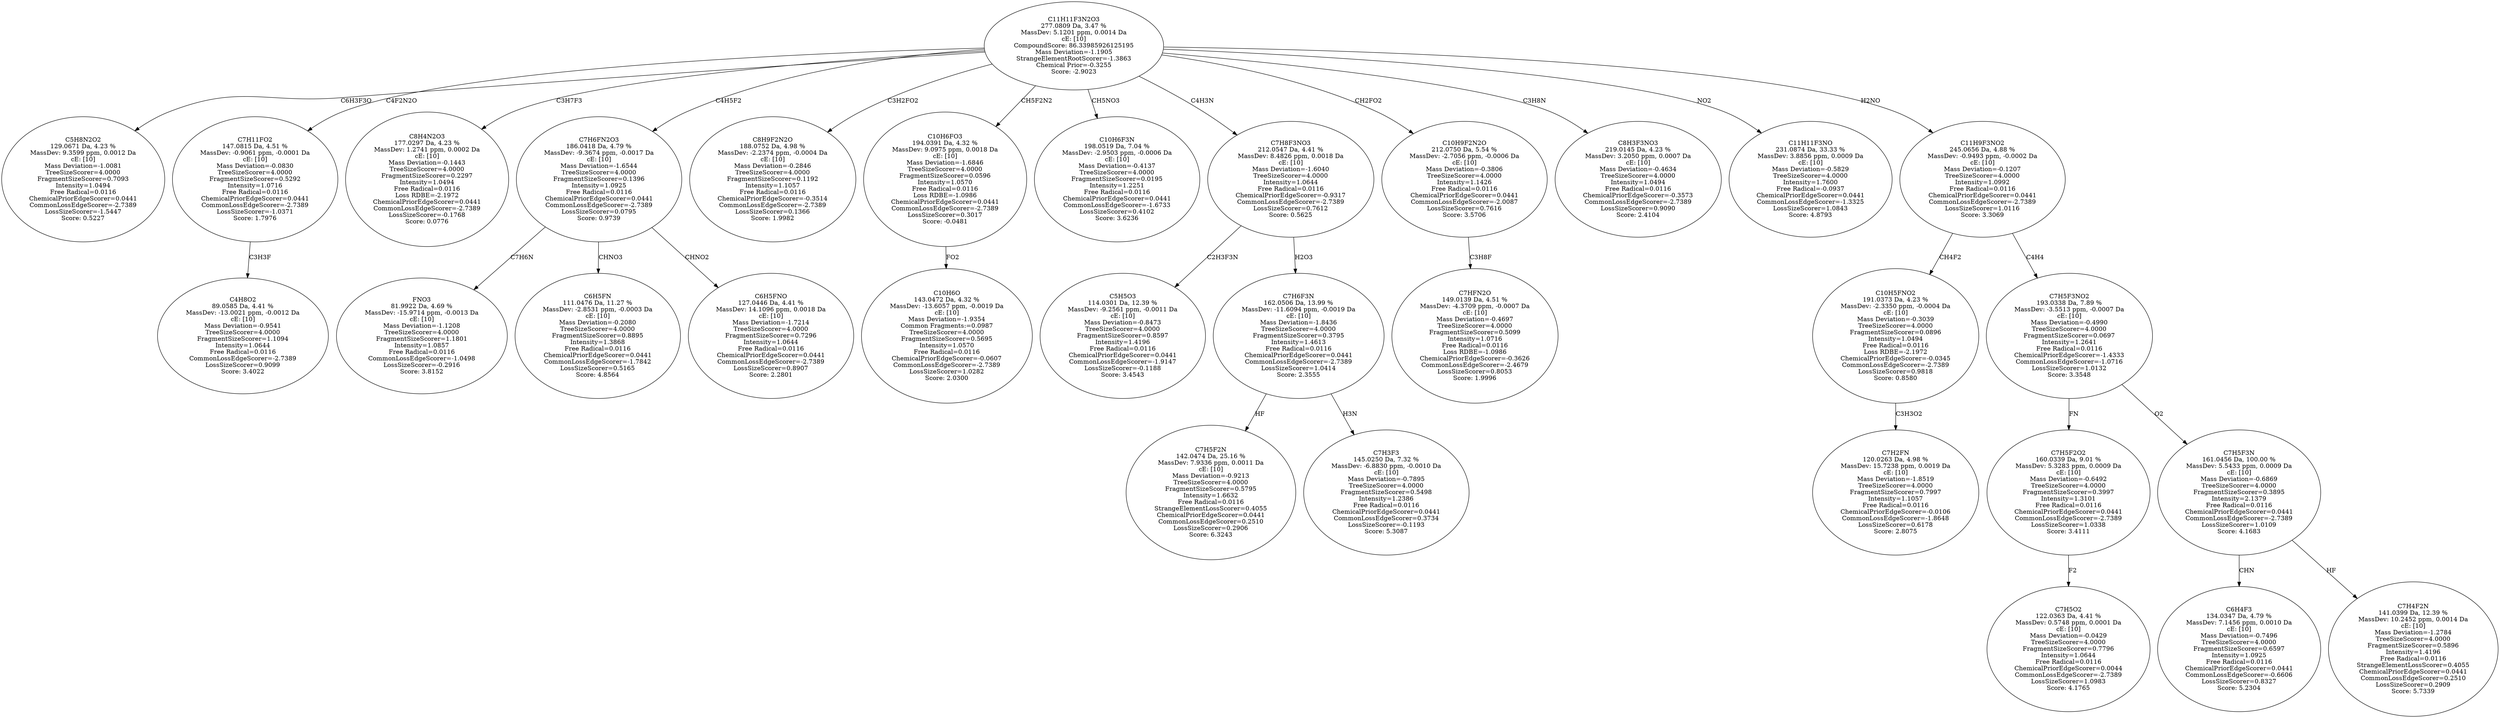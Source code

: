 strict digraph {
v1 [label="C5H8N2O2\n129.0671 Da, 4.23 %\nMassDev: 9.3599 ppm, 0.0012 Da\ncE: [10]\nMass Deviation=-1.0081\nTreeSizeScorer=4.0000\nFragmentSizeScorer=0.7093\nIntensity=1.0494\nFree Radical=0.0116\nChemicalPriorEdgeScorer=0.0441\nCommonLossEdgeScorer=-2.7389\nLossSizeScorer=-1.5447\nScore: 0.5227"];
v2 [label="C4H8O2\n89.0585 Da, 4.41 %\nMassDev: -13.0021 ppm, -0.0012 Da\ncE: [10]\nMass Deviation=-0.9541\nTreeSizeScorer=4.0000\nFragmentSizeScorer=1.1094\nIntensity=1.0644\nFree Radical=0.0116\nCommonLossEdgeScorer=-2.7389\nLossSizeScorer=0.9099\nScore: 3.4022"];
v3 [label="C7H11FO2\n147.0815 Da, 4.51 %\nMassDev: -0.9061 ppm, -0.0001 Da\ncE: [10]\nMass Deviation=-0.0830\nTreeSizeScorer=4.0000\nFragmentSizeScorer=0.5292\nIntensity=1.0716\nFree Radical=0.0116\nChemicalPriorEdgeScorer=0.0441\nCommonLossEdgeScorer=-2.7389\nLossSizeScorer=-1.0371\nScore: 1.7976"];
v4 [label="C8H4N2O3\n177.0297 Da, 4.23 %\nMassDev: 1.2741 ppm, 0.0002 Da\ncE: [10]\nMass Deviation=-0.1443\nTreeSizeScorer=4.0000\nFragmentSizeScorer=0.2297\nIntensity=1.0494\nFree Radical=0.0116\nLoss RDBE=-2.1972\nChemicalPriorEdgeScorer=0.0441\nCommonLossEdgeScorer=-2.7389\nLossSizeScorer=-0.1768\nScore: 0.0776"];
v5 [label="FNO3\n81.9922 Da, 4.69 %\nMassDev: -15.9714 ppm, -0.0013 Da\ncE: [10]\nMass Deviation=-1.1208\nTreeSizeScorer=4.0000\nFragmentSizeScorer=1.1801\nIntensity=1.0857\nFree Radical=0.0116\nCommonLossEdgeScorer=-1.0498\nLossSizeScorer=-0.2916\nScore: 3.8152"];
v6 [label="C6H5FN\n111.0476 Da, 11.27 %\nMassDev: -2.8531 ppm, -0.0003 Da\ncE: [10]\nMass Deviation=-0.2080\nTreeSizeScorer=4.0000\nFragmentSizeScorer=0.8895\nIntensity=1.3868\nFree Radical=0.0116\nChemicalPriorEdgeScorer=0.0441\nCommonLossEdgeScorer=-1.7842\nLossSizeScorer=0.5165\nScore: 4.8564"];
v7 [label="C6H5FNO\n127.0446 Da, 4.41 %\nMassDev: 14.1096 ppm, 0.0018 Da\ncE: [10]\nMass Deviation=-1.7214\nTreeSizeScorer=4.0000\nFragmentSizeScorer=0.7296\nIntensity=1.0644\nFree Radical=0.0116\nChemicalPriorEdgeScorer=0.0441\nCommonLossEdgeScorer=-2.7389\nLossSizeScorer=0.8907\nScore: 2.2801"];
v8 [label="C7H6FN2O3\n186.0418 Da, 4.79 %\nMassDev: -9.3674 ppm, -0.0017 Da\ncE: [10]\nMass Deviation=-1.6544\nTreeSizeScorer=4.0000\nFragmentSizeScorer=0.1396\nIntensity=1.0925\nFree Radical=0.0116\nChemicalPriorEdgeScorer=0.0441\nCommonLossEdgeScorer=-2.7389\nLossSizeScorer=0.0795\nScore: 0.9739"];
v9 [label="C8H9F2N2O\n188.0752 Da, 4.98 %\nMassDev: -2.2374 ppm, -0.0004 Da\ncE: [10]\nMass Deviation=-0.2846\nTreeSizeScorer=4.0000\nFragmentSizeScorer=0.1192\nIntensity=1.1057\nFree Radical=0.0116\nChemicalPriorEdgeScorer=-0.3514\nCommonLossEdgeScorer=-2.7389\nLossSizeScorer=0.1366\nScore: 1.9982"];
v10 [label="C10H6O\n143.0472 Da, 4.32 %\nMassDev: -13.6057 ppm, -0.0019 Da\ncE: [10]\nMass Deviation=-1.9354\nCommon Fragments:=0.0987\nTreeSizeScorer=4.0000\nFragmentSizeScorer=0.5695\nIntensity=1.0570\nFree Radical=0.0116\nChemicalPriorEdgeScorer=-0.0607\nCommonLossEdgeScorer=-2.7389\nLossSizeScorer=1.0282\nScore: 2.0300"];
v11 [label="C10H6FO3\n194.0391 Da, 4.32 %\nMassDev: 9.0975 ppm, 0.0018 Da\ncE: [10]\nMass Deviation=-1.6846\nTreeSizeScorer=4.0000\nFragmentSizeScorer=0.0596\nIntensity=1.0570\nFree Radical=0.0116\nLoss RDBE=-1.0986\nChemicalPriorEdgeScorer=0.0441\nCommonLossEdgeScorer=-2.7389\nLossSizeScorer=0.3017\nScore: -0.0481"];
v12 [label="C10H6F3N\n198.0519 Da, 7.04 %\nMassDev: -2.9503 ppm, -0.0006 Da\ncE: [10]\nMass Deviation=-0.4137\nTreeSizeScorer=4.0000\nFragmentSizeScorer=0.0195\nIntensity=1.2251\nFree Radical=0.0116\nChemicalPriorEdgeScorer=0.0441\nCommonLossEdgeScorer=-1.6733\nLossSizeScorer=0.4102\nScore: 3.6236"];
v13 [label="C5H5O3\n114.0301 Da, 12.39 %\nMassDev: -9.2561 ppm, -0.0011 Da\ncE: [10]\nMass Deviation=-0.8473\nTreeSizeScorer=4.0000\nFragmentSizeScorer=0.8597\nIntensity=1.4196\nFree Radical=0.0116\nChemicalPriorEdgeScorer=0.0441\nCommonLossEdgeScorer=-1.9147\nLossSizeScorer=-0.1188\nScore: 3.4543"];
v14 [label="C7H5F2N\n142.0474 Da, 25.16 %\nMassDev: 7.9336 ppm, 0.0011 Da\ncE: [10]\nMass Deviation=-0.9213\nTreeSizeScorer=4.0000\nFragmentSizeScorer=0.5795\nIntensity=1.6632\nFree Radical=0.0116\nStrangeElementLossScorer=0.4055\nChemicalPriorEdgeScorer=0.0441\nCommonLossEdgeScorer=0.2510\nLossSizeScorer=0.2906\nScore: 6.3243"];
v15 [label="C7H3F3\n145.0250 Da, 7.32 %\nMassDev: -6.8830 ppm, -0.0010 Da\ncE: [10]\nMass Deviation=-0.7895\nTreeSizeScorer=4.0000\nFragmentSizeScorer=0.5498\nIntensity=1.2386\nFree Radical=0.0116\nChemicalPriorEdgeScorer=0.0441\nCommonLossEdgeScorer=0.3734\nLossSizeScorer=-0.1193\nScore: 5.3087"];
v16 [label="C7H6F3N\n162.0506 Da, 13.99 %\nMassDev: -11.6094 ppm, -0.0019 Da\ncE: [10]\nMass Deviation=-1.8436\nTreeSizeScorer=4.0000\nFragmentSizeScorer=0.3795\nIntensity=1.4613\nFree Radical=0.0116\nChemicalPriorEdgeScorer=0.0441\nCommonLossEdgeScorer=-2.7389\nLossSizeScorer=1.0414\nScore: 2.3555"];
v17 [label="C7H8F3NO3\n212.0547 Da, 4.41 %\nMassDev: 8.4826 ppm, 0.0018 Da\ncE: [10]\nMass Deviation=-1.6040\nTreeSizeScorer=4.0000\nIntensity=1.0644\nFree Radical=0.0116\nChemicalPriorEdgeScorer=-0.9317\nCommonLossEdgeScorer=-2.7389\nLossSizeScorer=0.7612\nScore: 0.5625"];
v18 [label="C7HFN2O\n149.0139 Da, 4.51 %\nMassDev: -4.3709 ppm, -0.0007 Da\ncE: [10]\nMass Deviation=-0.4697\nTreeSizeScorer=4.0000\nFragmentSizeScorer=0.5099\nIntensity=1.0716\nFree Radical=0.0116\nLoss RDBE=-1.0986\nChemicalPriorEdgeScorer=-0.3626\nCommonLossEdgeScorer=-2.4679\nLossSizeScorer=0.8053\nScore: 1.9996"];
v19 [label="C10H9F2N2O\n212.0750 Da, 5.54 %\nMassDev: -2.7056 ppm, -0.0006 Da\ncE: [10]\nMass Deviation=-0.3806\nTreeSizeScorer=4.0000\nIntensity=1.1426\nFree Radical=0.0116\nChemicalPriorEdgeScorer=0.0441\nCommonLossEdgeScorer=-2.0087\nLossSizeScorer=0.7616\nScore: 3.5706"];
v20 [label="C8H3F3NO3\n219.0145 Da, 4.23 %\nMassDev: 3.2050 ppm, 0.0007 Da\ncE: [10]\nMass Deviation=-0.4634\nTreeSizeScorer=4.0000\nIntensity=1.0494\nFree Radical=0.0116\nChemicalPriorEdgeScorer=-0.3573\nCommonLossEdgeScorer=-2.7389\nLossSizeScorer=0.9090\nScore: 2.4104"];
v21 [label="C11H11F3NO\n231.0874 Da, 33.33 %\nMassDev: 3.8856 ppm, 0.0009 Da\ncE: [10]\nMass Deviation=-0.5829\nTreeSizeScorer=4.0000\nIntensity=1.7600\nFree Radical=-0.0937\nChemicalPriorEdgeScorer=0.0441\nCommonLossEdgeScorer=-1.3325\nLossSizeScorer=1.0843\nScore: 4.8793"];
v22 [label="C7H2FN\n120.0263 Da, 4.98 %\nMassDev: 15.7238 ppm, 0.0019 Da\ncE: [10]\nMass Deviation=-1.8519\nTreeSizeScorer=4.0000\nFragmentSizeScorer=0.7997\nIntensity=1.1057\nFree Radical=0.0116\nChemicalPriorEdgeScorer=-0.0106\nCommonLossEdgeScorer=-1.8648\nLossSizeScorer=0.6178\nScore: 2.8075"];
v23 [label="C10H5FNO2\n191.0373 Da, 4.23 %\nMassDev: -2.3350 ppm, -0.0004 Da\ncE: [10]\nMass Deviation=-0.3039\nTreeSizeScorer=4.0000\nFragmentSizeScorer=0.0896\nIntensity=1.0494\nFree Radical=0.0116\nLoss RDBE=-2.1972\nChemicalPriorEdgeScorer=-0.0345\nCommonLossEdgeScorer=-2.7389\nLossSizeScorer=0.9818\nScore: 0.8580"];
v24 [label="C7H5O2\n122.0363 Da, 4.41 %\nMassDev: 0.5748 ppm, 0.0001 Da\ncE: [10]\nMass Deviation=-0.0429\nTreeSizeScorer=4.0000\nFragmentSizeScorer=0.7796\nIntensity=1.0644\nFree Radical=0.0116\nChemicalPriorEdgeScorer=0.0044\nCommonLossEdgeScorer=-2.7389\nLossSizeScorer=1.0983\nScore: 4.1765"];
v25 [label="C7H5F2O2\n160.0339 Da, 9.01 %\nMassDev: 5.3283 ppm, 0.0009 Da\ncE: [10]\nMass Deviation=-0.6492\nTreeSizeScorer=4.0000\nFragmentSizeScorer=0.3997\nIntensity=1.3101\nFree Radical=0.0116\nChemicalPriorEdgeScorer=0.0441\nCommonLossEdgeScorer=-2.7389\nLossSizeScorer=1.0338\nScore: 3.4111"];
v26 [label="C6H4F3\n134.0347 Da, 4.79 %\nMassDev: 7.1456 ppm, 0.0010 Da\ncE: [10]\nMass Deviation=-0.7496\nTreeSizeScorer=4.0000\nFragmentSizeScorer=0.6597\nIntensity=1.0925\nFree Radical=0.0116\nChemicalPriorEdgeScorer=0.0441\nCommonLossEdgeScorer=-0.6606\nLossSizeScorer=0.8327\nScore: 5.2304"];
v27 [label="C7H4F2N\n141.0399 Da, 12.39 %\nMassDev: 10.2452 ppm, 0.0014 Da\ncE: [10]\nMass Deviation=-1.2784\nTreeSizeScorer=4.0000\nFragmentSizeScorer=0.5896\nIntensity=1.4196\nFree Radical=0.0116\nStrangeElementLossScorer=0.4055\nChemicalPriorEdgeScorer=0.0441\nCommonLossEdgeScorer=0.2510\nLossSizeScorer=0.2909\nScore: 5.7339"];
v28 [label="C7H5F3N\n161.0456 Da, 100.00 %\nMassDev: 5.5433 ppm, 0.0009 Da\ncE: [10]\nMass Deviation=-0.6869\nTreeSizeScorer=4.0000\nFragmentSizeScorer=0.3895\nIntensity=2.1379\nFree Radical=0.0116\nChemicalPriorEdgeScorer=0.0441\nCommonLossEdgeScorer=-2.7389\nLossSizeScorer=1.0109\nScore: 4.1683"];
v29 [label="C7H5F3NO2\n193.0338 Da, 7.89 %\nMassDev: -3.5513 ppm, -0.0007 Da\ncE: [10]\nMass Deviation=-0.4990\nTreeSizeScorer=4.0000\nFragmentSizeScorer=0.0697\nIntensity=1.2641\nFree Radical=0.0116\nChemicalPriorEdgeScorer=-1.4333\nCommonLossEdgeScorer=-1.0716\nLossSizeScorer=1.0132\nScore: 3.3548"];
v30 [label="C11H9F3NO2\n245.0656 Da, 4.88 %\nMassDev: -0.9493 ppm, -0.0002 Da\ncE: [10]\nMass Deviation=-0.1207\nTreeSizeScorer=4.0000\nIntensity=1.0992\nFree Radical=0.0116\nChemicalPriorEdgeScorer=0.0441\nCommonLossEdgeScorer=-2.7389\nLossSizeScorer=1.0116\nScore: 3.3069"];
v31 [label="C11H11F3N2O3\n277.0809 Da, 3.47 %\nMassDev: 5.1201 ppm, 0.0014 Da\ncE: [10]\nCompoundScore: 86.33985926125195\nMass Deviation=-1.1905\nStrangeElementRootScorer=-1.3863\nChemical Prior=-0.3255\nScore: -2.9023"];
v31 -> v1 [label="C6H3F3O"];
v3 -> v2 [label="C3H3F"];
v31 -> v3 [label="C4F2N2O"];
v31 -> v4 [label="C3H7F3"];
v8 -> v5 [label="C7H6N"];
v8 -> v6 [label="CHNO3"];
v8 -> v7 [label="CHNO2"];
v31 -> v8 [label="C4H5F2"];
v31 -> v9 [label="C3H2FO2"];
v11 -> v10 [label="FO2"];
v31 -> v11 [label="CH5F2N2"];
v31 -> v12 [label="CH5NO3"];
v17 -> v13 [label="C2H3F3N"];
v16 -> v14 [label="HF"];
v16 -> v15 [label="H3N"];
v17 -> v16 [label="H2O3"];
v31 -> v17 [label="C4H3N"];
v19 -> v18 [label="C3H8F"];
v31 -> v19 [label="CH2FO2"];
v31 -> v20 [label="C3H8N"];
v31 -> v21 [label="NO2"];
v23 -> v22 [label="C3H3O2"];
v30 -> v23 [label="CH4F2"];
v25 -> v24 [label="F2"];
v29 -> v25 [label="FN"];
v28 -> v26 [label="CHN"];
v28 -> v27 [label="HF"];
v29 -> v28 [label="O2"];
v30 -> v29 [label="C4H4"];
v31 -> v30 [label="H2NO"];
}